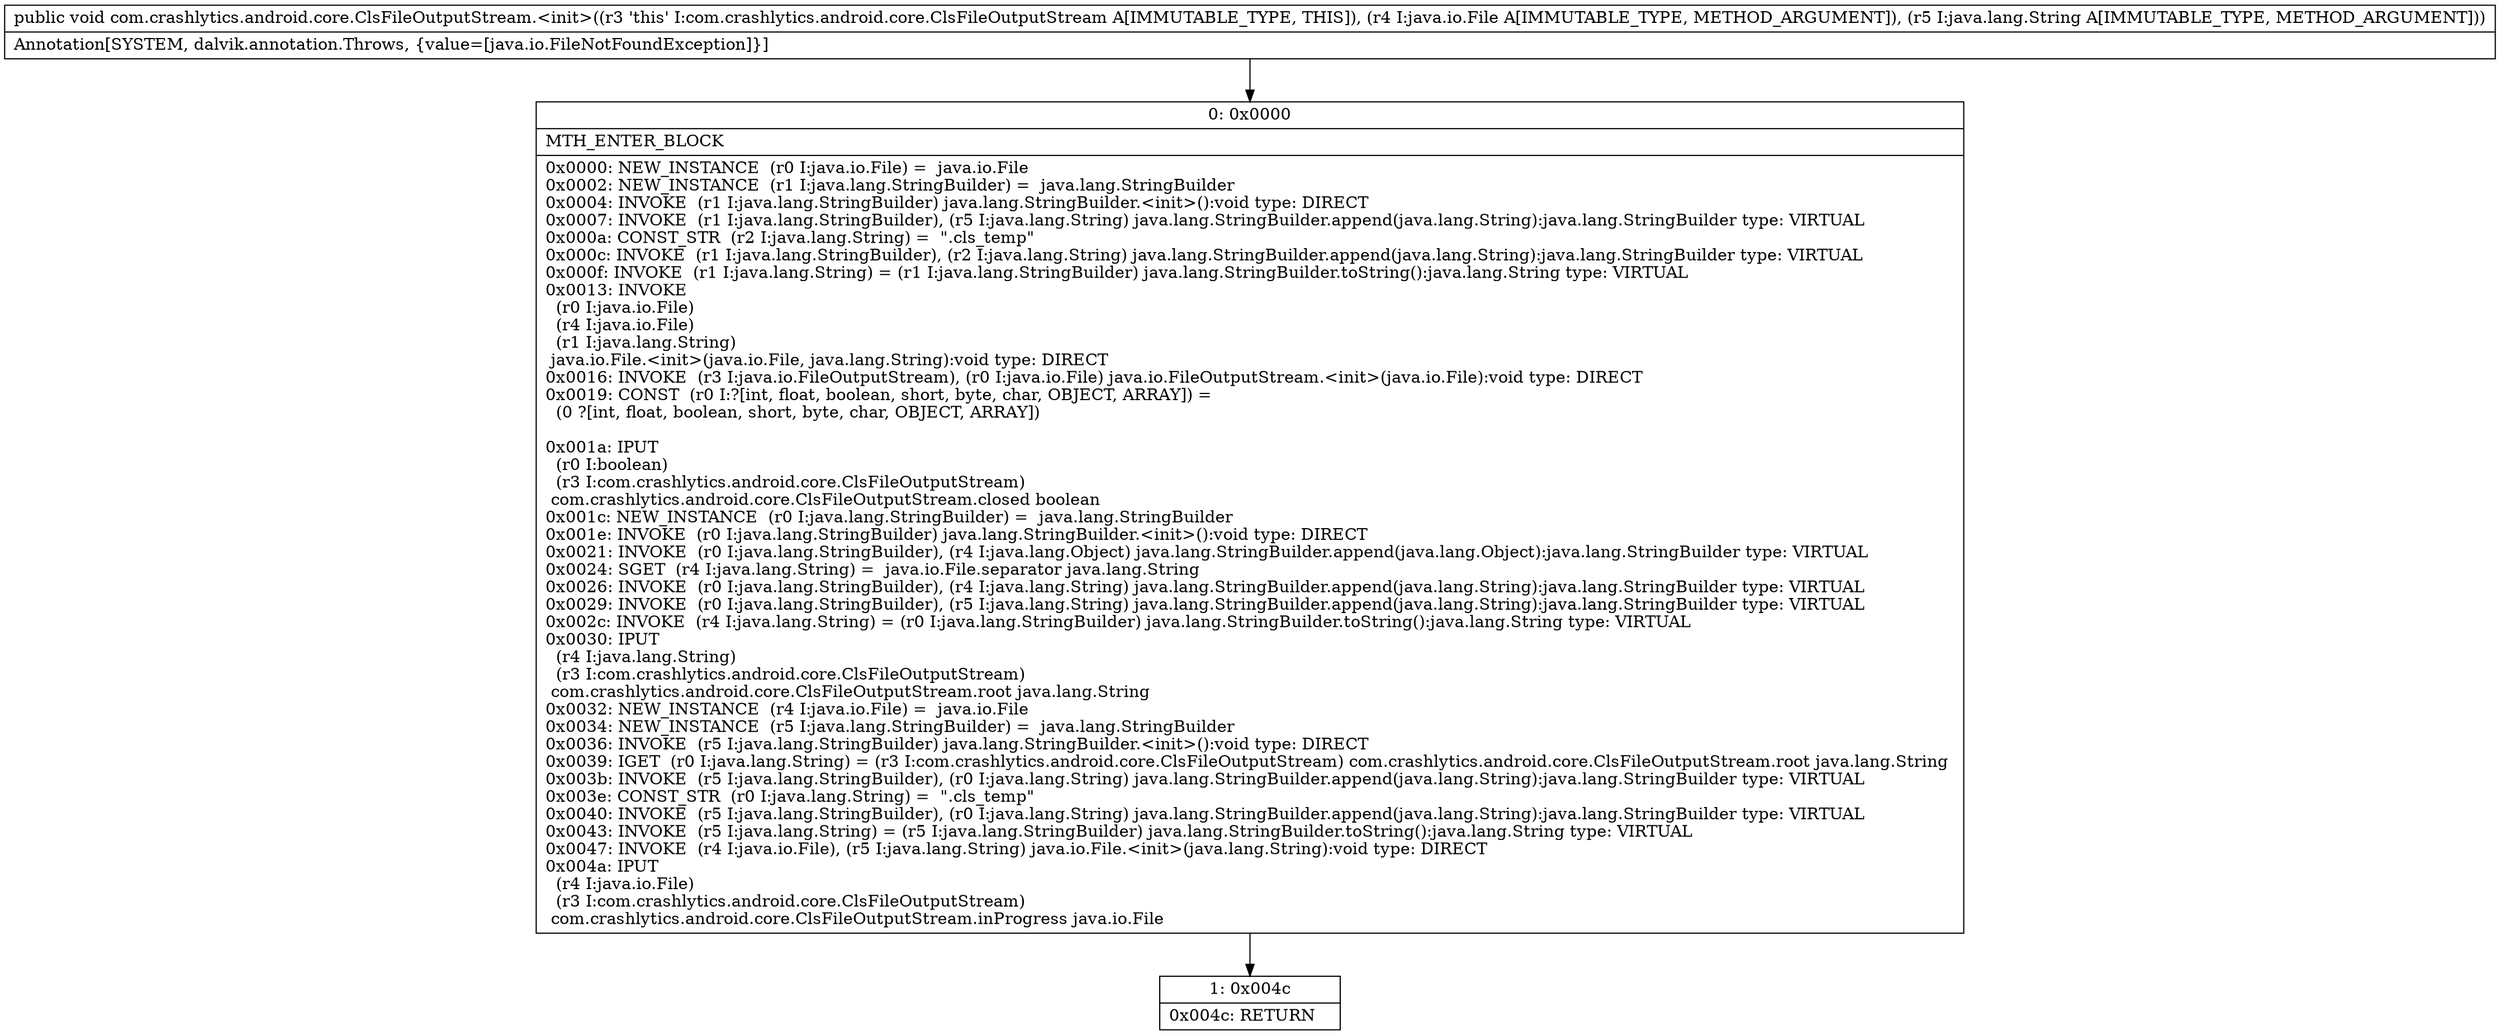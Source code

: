 digraph "CFG forcom.crashlytics.android.core.ClsFileOutputStream.\<init\>(Ljava\/io\/File;Ljava\/lang\/String;)V" {
Node_0 [shape=record,label="{0\:\ 0x0000|MTH_ENTER_BLOCK\l|0x0000: NEW_INSTANCE  (r0 I:java.io.File) =  java.io.File \l0x0002: NEW_INSTANCE  (r1 I:java.lang.StringBuilder) =  java.lang.StringBuilder \l0x0004: INVOKE  (r1 I:java.lang.StringBuilder) java.lang.StringBuilder.\<init\>():void type: DIRECT \l0x0007: INVOKE  (r1 I:java.lang.StringBuilder), (r5 I:java.lang.String) java.lang.StringBuilder.append(java.lang.String):java.lang.StringBuilder type: VIRTUAL \l0x000a: CONST_STR  (r2 I:java.lang.String) =  \".cls_temp\" \l0x000c: INVOKE  (r1 I:java.lang.StringBuilder), (r2 I:java.lang.String) java.lang.StringBuilder.append(java.lang.String):java.lang.StringBuilder type: VIRTUAL \l0x000f: INVOKE  (r1 I:java.lang.String) = (r1 I:java.lang.StringBuilder) java.lang.StringBuilder.toString():java.lang.String type: VIRTUAL \l0x0013: INVOKE  \l  (r0 I:java.io.File)\l  (r4 I:java.io.File)\l  (r1 I:java.lang.String)\l java.io.File.\<init\>(java.io.File, java.lang.String):void type: DIRECT \l0x0016: INVOKE  (r3 I:java.io.FileOutputStream), (r0 I:java.io.File) java.io.FileOutputStream.\<init\>(java.io.File):void type: DIRECT \l0x0019: CONST  (r0 I:?[int, float, boolean, short, byte, char, OBJECT, ARRAY]) = \l  (0 ?[int, float, boolean, short, byte, char, OBJECT, ARRAY])\l \l0x001a: IPUT  \l  (r0 I:boolean)\l  (r3 I:com.crashlytics.android.core.ClsFileOutputStream)\l com.crashlytics.android.core.ClsFileOutputStream.closed boolean \l0x001c: NEW_INSTANCE  (r0 I:java.lang.StringBuilder) =  java.lang.StringBuilder \l0x001e: INVOKE  (r0 I:java.lang.StringBuilder) java.lang.StringBuilder.\<init\>():void type: DIRECT \l0x0021: INVOKE  (r0 I:java.lang.StringBuilder), (r4 I:java.lang.Object) java.lang.StringBuilder.append(java.lang.Object):java.lang.StringBuilder type: VIRTUAL \l0x0024: SGET  (r4 I:java.lang.String) =  java.io.File.separator java.lang.String \l0x0026: INVOKE  (r0 I:java.lang.StringBuilder), (r4 I:java.lang.String) java.lang.StringBuilder.append(java.lang.String):java.lang.StringBuilder type: VIRTUAL \l0x0029: INVOKE  (r0 I:java.lang.StringBuilder), (r5 I:java.lang.String) java.lang.StringBuilder.append(java.lang.String):java.lang.StringBuilder type: VIRTUAL \l0x002c: INVOKE  (r4 I:java.lang.String) = (r0 I:java.lang.StringBuilder) java.lang.StringBuilder.toString():java.lang.String type: VIRTUAL \l0x0030: IPUT  \l  (r4 I:java.lang.String)\l  (r3 I:com.crashlytics.android.core.ClsFileOutputStream)\l com.crashlytics.android.core.ClsFileOutputStream.root java.lang.String \l0x0032: NEW_INSTANCE  (r4 I:java.io.File) =  java.io.File \l0x0034: NEW_INSTANCE  (r5 I:java.lang.StringBuilder) =  java.lang.StringBuilder \l0x0036: INVOKE  (r5 I:java.lang.StringBuilder) java.lang.StringBuilder.\<init\>():void type: DIRECT \l0x0039: IGET  (r0 I:java.lang.String) = (r3 I:com.crashlytics.android.core.ClsFileOutputStream) com.crashlytics.android.core.ClsFileOutputStream.root java.lang.String \l0x003b: INVOKE  (r5 I:java.lang.StringBuilder), (r0 I:java.lang.String) java.lang.StringBuilder.append(java.lang.String):java.lang.StringBuilder type: VIRTUAL \l0x003e: CONST_STR  (r0 I:java.lang.String) =  \".cls_temp\" \l0x0040: INVOKE  (r5 I:java.lang.StringBuilder), (r0 I:java.lang.String) java.lang.StringBuilder.append(java.lang.String):java.lang.StringBuilder type: VIRTUAL \l0x0043: INVOKE  (r5 I:java.lang.String) = (r5 I:java.lang.StringBuilder) java.lang.StringBuilder.toString():java.lang.String type: VIRTUAL \l0x0047: INVOKE  (r4 I:java.io.File), (r5 I:java.lang.String) java.io.File.\<init\>(java.lang.String):void type: DIRECT \l0x004a: IPUT  \l  (r4 I:java.io.File)\l  (r3 I:com.crashlytics.android.core.ClsFileOutputStream)\l com.crashlytics.android.core.ClsFileOutputStream.inProgress java.io.File \l}"];
Node_1 [shape=record,label="{1\:\ 0x004c|0x004c: RETURN   \l}"];
MethodNode[shape=record,label="{public void com.crashlytics.android.core.ClsFileOutputStream.\<init\>((r3 'this' I:com.crashlytics.android.core.ClsFileOutputStream A[IMMUTABLE_TYPE, THIS]), (r4 I:java.io.File A[IMMUTABLE_TYPE, METHOD_ARGUMENT]), (r5 I:java.lang.String A[IMMUTABLE_TYPE, METHOD_ARGUMENT]))  | Annotation[SYSTEM, dalvik.annotation.Throws, \{value=[java.io.FileNotFoundException]\}]\l}"];
MethodNode -> Node_0;
Node_0 -> Node_1;
}

